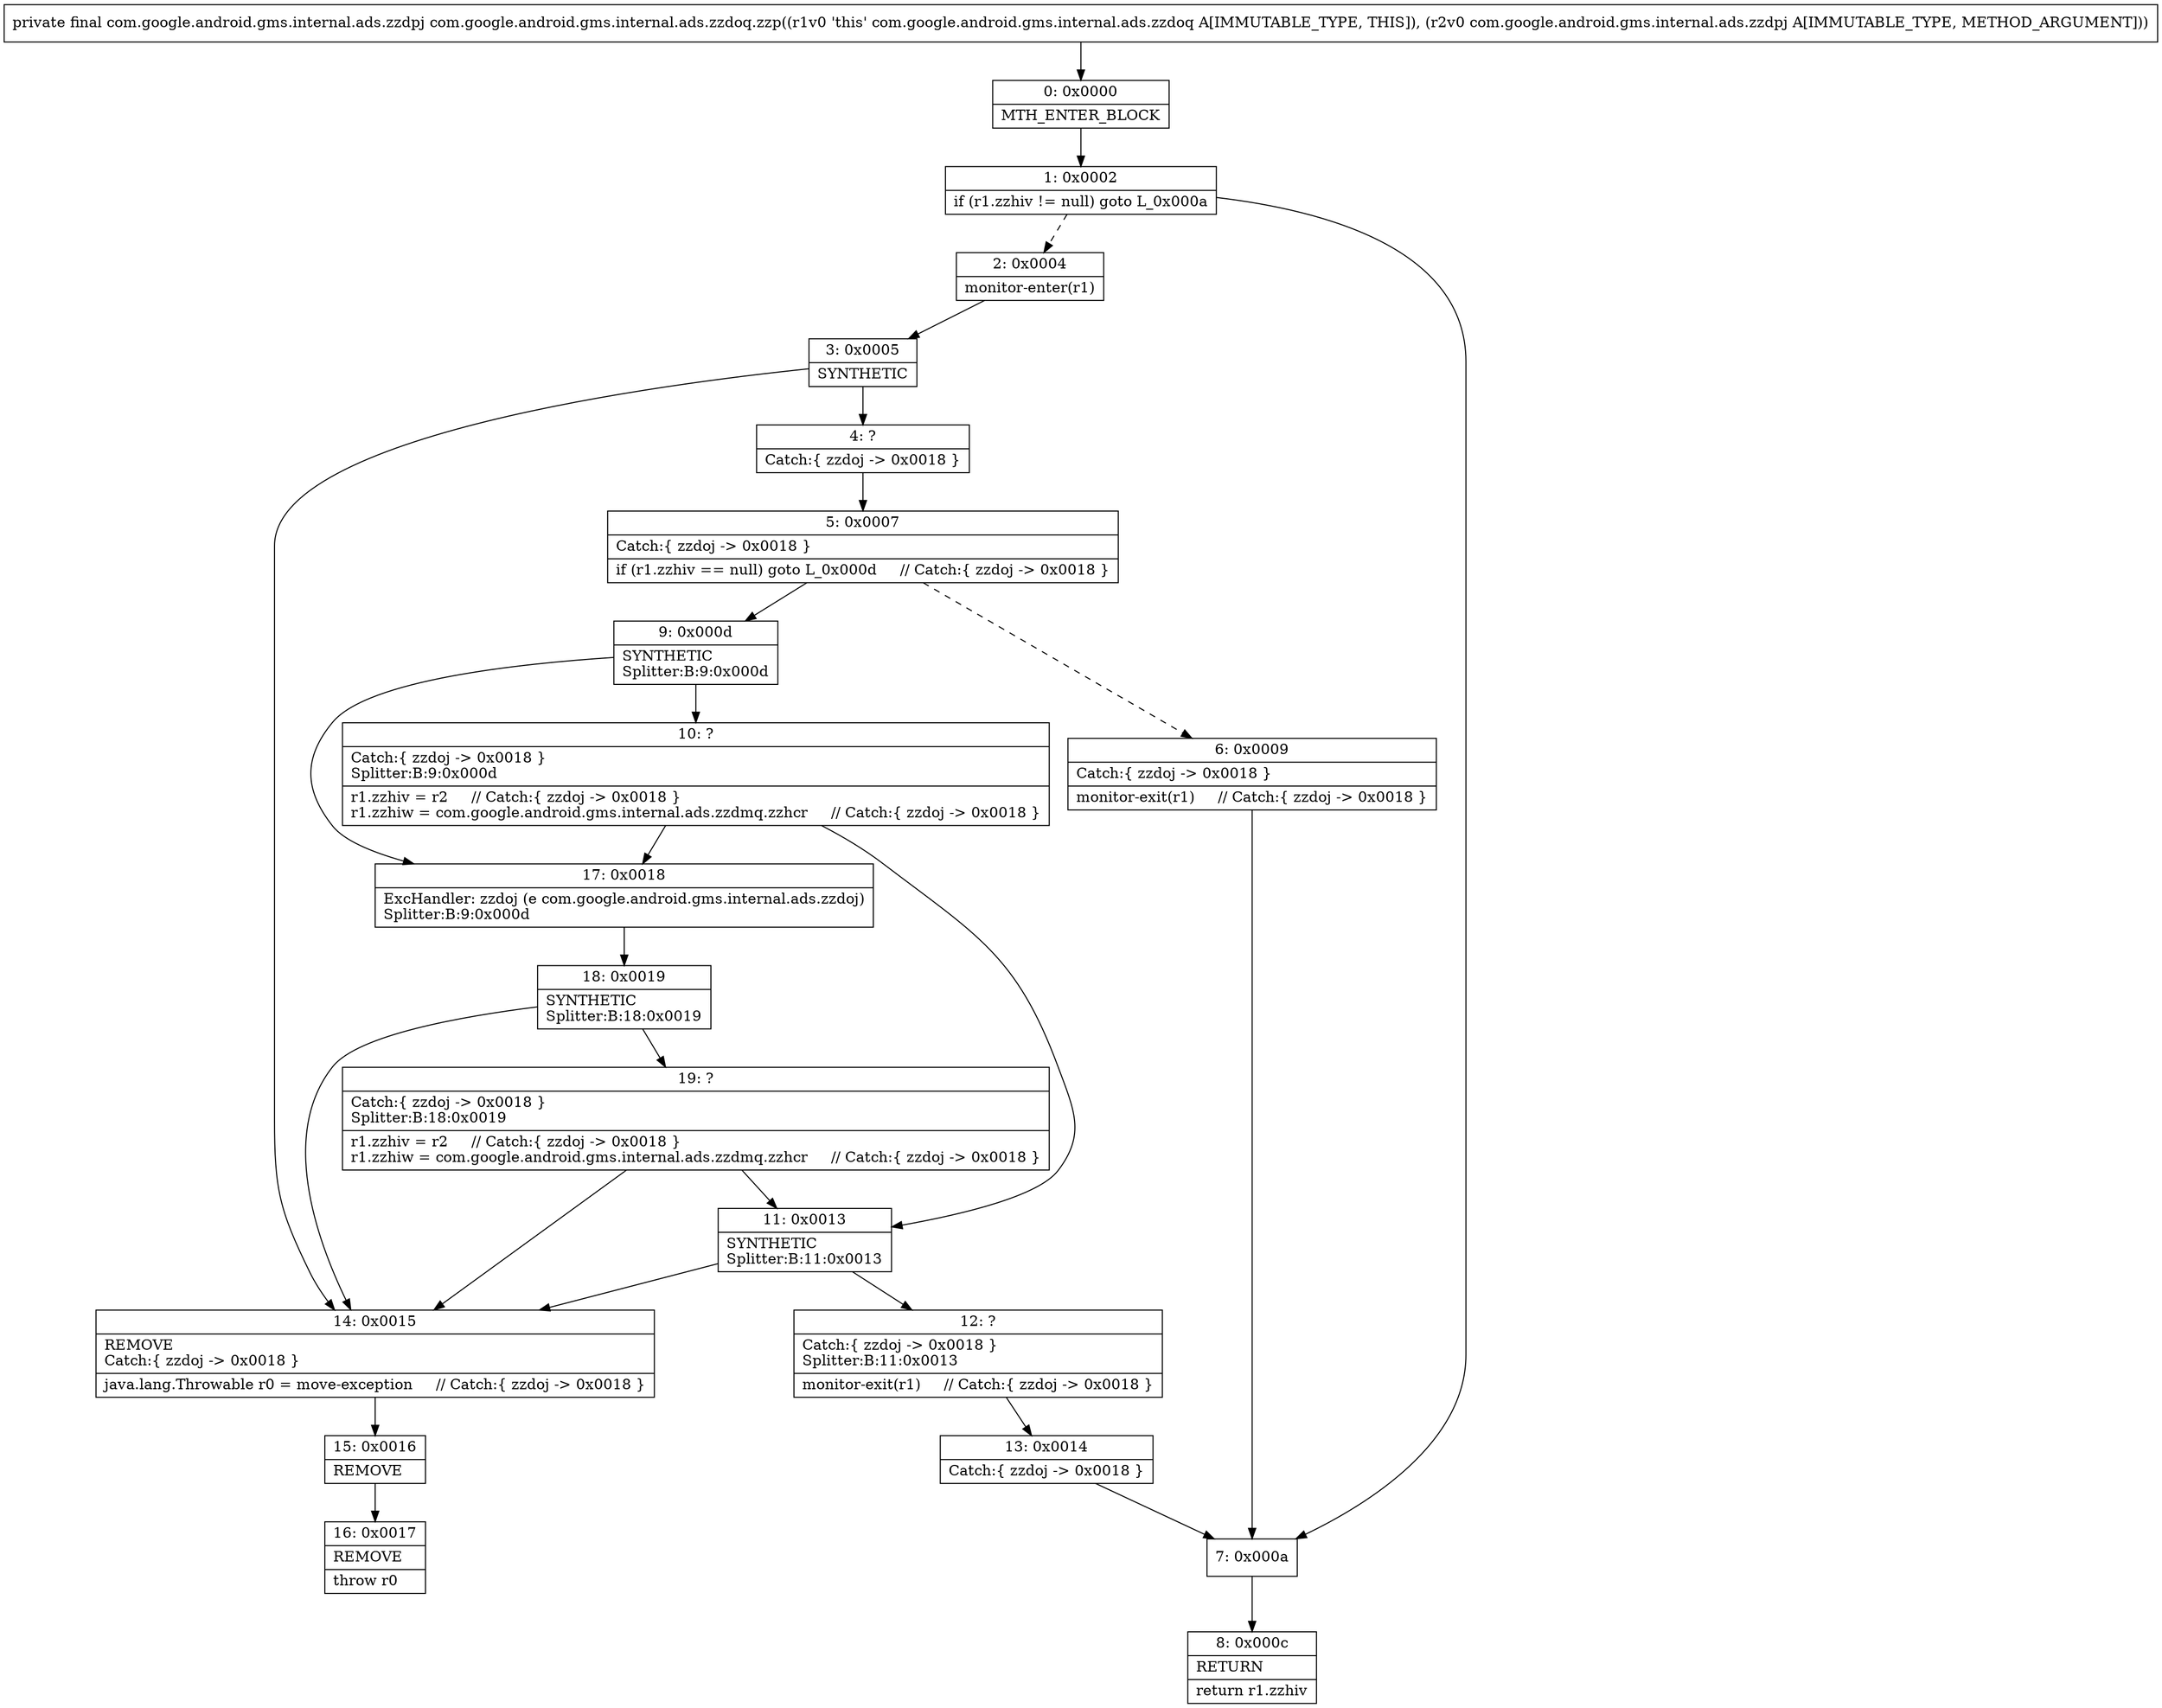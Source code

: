 digraph "CFG forcom.google.android.gms.internal.ads.zzdoq.zzp(Lcom\/google\/android\/gms\/internal\/ads\/zzdpj;)Lcom\/google\/android\/gms\/internal\/ads\/zzdpj;" {
Node_0 [shape=record,label="{0\:\ 0x0000|MTH_ENTER_BLOCK\l}"];
Node_1 [shape=record,label="{1\:\ 0x0002|if (r1.zzhiv != null) goto L_0x000a\l}"];
Node_2 [shape=record,label="{2\:\ 0x0004|monitor\-enter(r1)\l}"];
Node_3 [shape=record,label="{3\:\ 0x0005|SYNTHETIC\l}"];
Node_4 [shape=record,label="{4\:\ ?|Catch:\{ zzdoj \-\> 0x0018 \}\l}"];
Node_5 [shape=record,label="{5\:\ 0x0007|Catch:\{ zzdoj \-\> 0x0018 \}\l|if (r1.zzhiv == null) goto L_0x000d     \/\/ Catch:\{ zzdoj \-\> 0x0018 \}\l}"];
Node_6 [shape=record,label="{6\:\ 0x0009|Catch:\{ zzdoj \-\> 0x0018 \}\l|monitor\-exit(r1)     \/\/ Catch:\{ zzdoj \-\> 0x0018 \}\l}"];
Node_7 [shape=record,label="{7\:\ 0x000a}"];
Node_8 [shape=record,label="{8\:\ 0x000c|RETURN\l|return r1.zzhiv\l}"];
Node_9 [shape=record,label="{9\:\ 0x000d|SYNTHETIC\lSplitter:B:9:0x000d\l}"];
Node_10 [shape=record,label="{10\:\ ?|Catch:\{ zzdoj \-\> 0x0018 \}\lSplitter:B:9:0x000d\l|r1.zzhiv = r2     \/\/ Catch:\{ zzdoj \-\> 0x0018 \}\lr1.zzhiw = com.google.android.gms.internal.ads.zzdmq.zzhcr     \/\/ Catch:\{ zzdoj \-\> 0x0018 \}\l}"];
Node_11 [shape=record,label="{11\:\ 0x0013|SYNTHETIC\lSplitter:B:11:0x0013\l}"];
Node_12 [shape=record,label="{12\:\ ?|Catch:\{ zzdoj \-\> 0x0018 \}\lSplitter:B:11:0x0013\l|monitor\-exit(r1)     \/\/ Catch:\{ zzdoj \-\> 0x0018 \}\l}"];
Node_13 [shape=record,label="{13\:\ 0x0014|Catch:\{ zzdoj \-\> 0x0018 \}\l}"];
Node_14 [shape=record,label="{14\:\ 0x0015|REMOVE\lCatch:\{ zzdoj \-\> 0x0018 \}\l|java.lang.Throwable r0 = move\-exception     \/\/ Catch:\{ zzdoj \-\> 0x0018 \}\l}"];
Node_15 [shape=record,label="{15\:\ 0x0016|REMOVE\l}"];
Node_16 [shape=record,label="{16\:\ 0x0017|REMOVE\l|throw r0\l}"];
Node_17 [shape=record,label="{17\:\ 0x0018|ExcHandler: zzdoj (e com.google.android.gms.internal.ads.zzdoj)\lSplitter:B:9:0x000d\l}"];
Node_18 [shape=record,label="{18\:\ 0x0019|SYNTHETIC\lSplitter:B:18:0x0019\l}"];
Node_19 [shape=record,label="{19\:\ ?|Catch:\{ zzdoj \-\> 0x0018 \}\lSplitter:B:18:0x0019\l|r1.zzhiv = r2     \/\/ Catch:\{ zzdoj \-\> 0x0018 \}\lr1.zzhiw = com.google.android.gms.internal.ads.zzdmq.zzhcr     \/\/ Catch:\{ zzdoj \-\> 0x0018 \}\l}"];
MethodNode[shape=record,label="{private final com.google.android.gms.internal.ads.zzdpj com.google.android.gms.internal.ads.zzdoq.zzp((r1v0 'this' com.google.android.gms.internal.ads.zzdoq A[IMMUTABLE_TYPE, THIS]), (r2v0 com.google.android.gms.internal.ads.zzdpj A[IMMUTABLE_TYPE, METHOD_ARGUMENT])) }"];
MethodNode -> Node_0;
Node_0 -> Node_1;
Node_1 -> Node_2[style=dashed];
Node_1 -> Node_7;
Node_2 -> Node_3;
Node_3 -> Node_4;
Node_3 -> Node_14;
Node_4 -> Node_5;
Node_5 -> Node_6[style=dashed];
Node_5 -> Node_9;
Node_6 -> Node_7;
Node_7 -> Node_8;
Node_9 -> Node_10;
Node_9 -> Node_17;
Node_10 -> Node_11;
Node_10 -> Node_17;
Node_11 -> Node_12;
Node_11 -> Node_14;
Node_12 -> Node_13;
Node_13 -> Node_7;
Node_14 -> Node_15;
Node_15 -> Node_16;
Node_17 -> Node_18;
Node_18 -> Node_19;
Node_18 -> Node_14;
Node_19 -> Node_14;
Node_19 -> Node_11;
}

